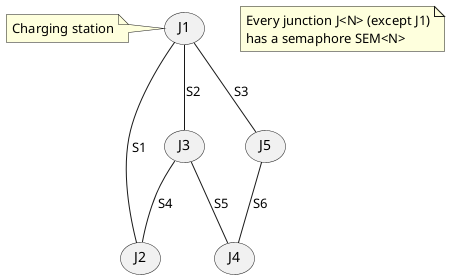 @startuml streets-graph


(J1) -- (J2) : "S1"
(J1) -- (J3) : "S2"
(J1) -- (J5) : "S3"

(J3) -- (J2) : "S4"
(J3) -- (J4) : "S5"

(J5) -- (J4) : "S6"

note left of (J1)
    Charging station
end note

note as N
    Every junction J<N> (except J1)
    has a semaphore SEM<N>
end note

@enduml
